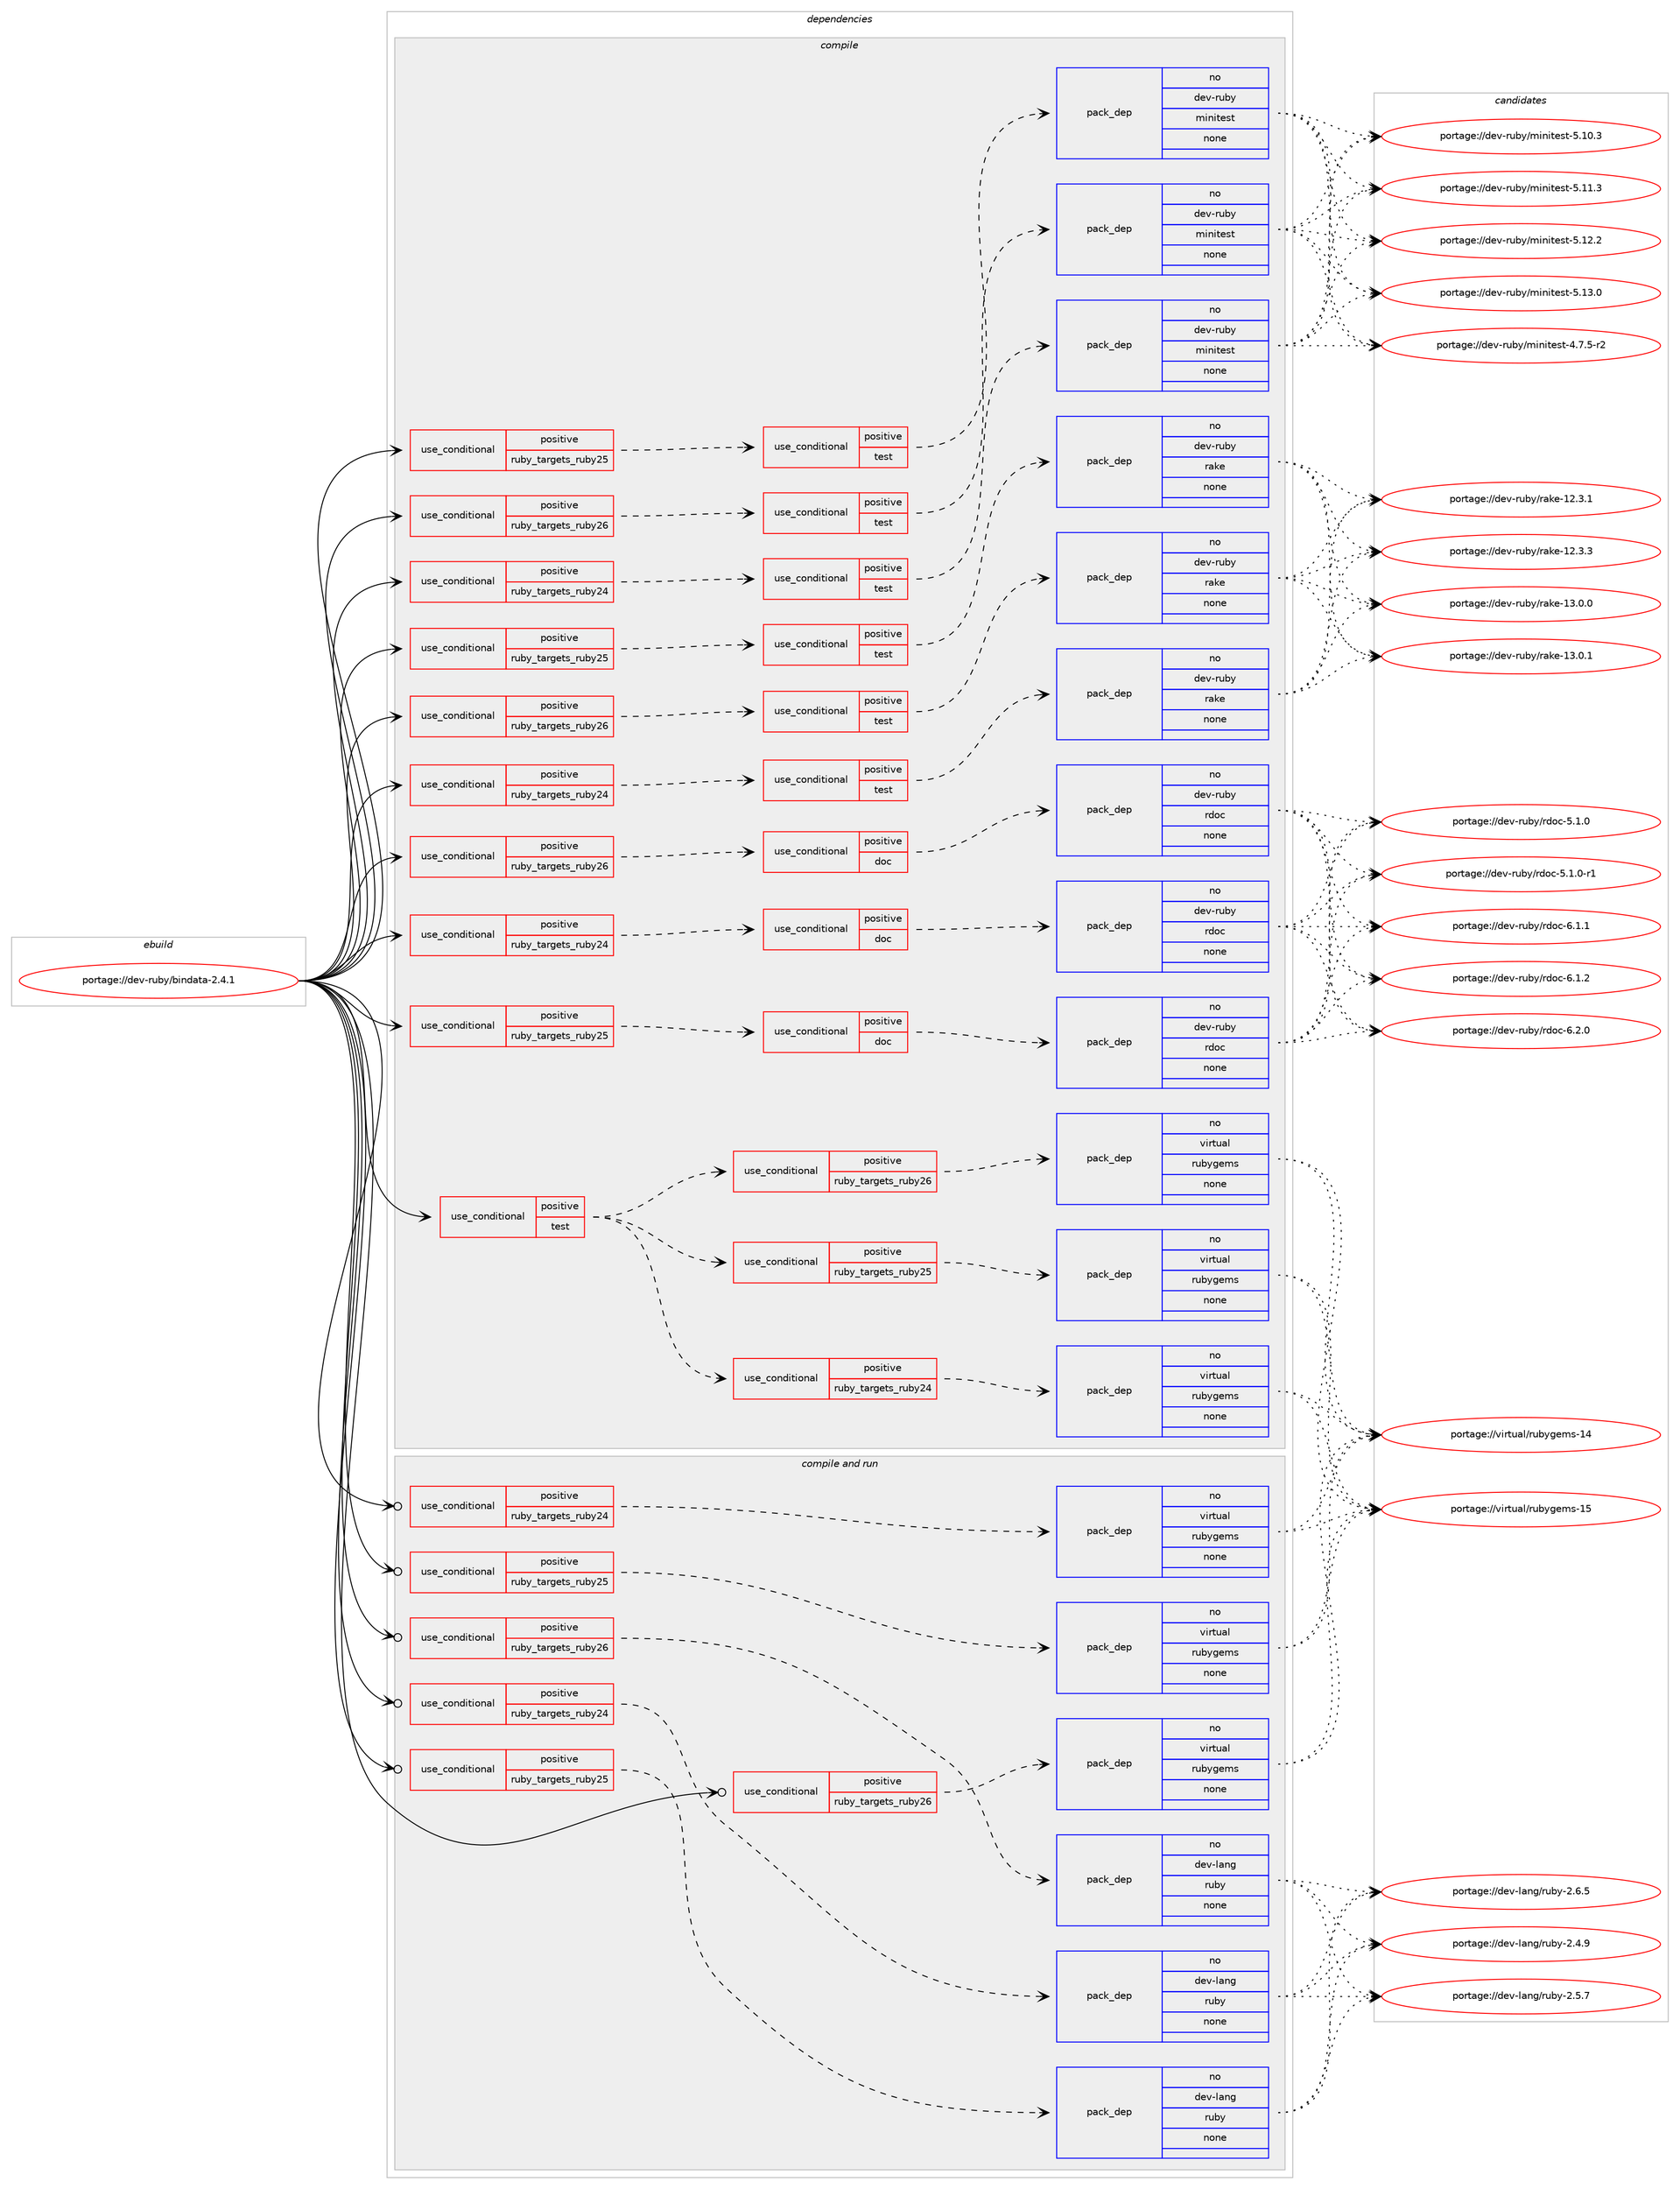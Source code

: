 digraph prolog {

# *************
# Graph options
# *************

newrank=true;
concentrate=true;
compound=true;
graph [rankdir=LR,fontname=Helvetica,fontsize=10,ranksep=1.5];#, ranksep=2.5, nodesep=0.2];
edge  [arrowhead=vee];
node  [fontname=Helvetica,fontsize=10];

# **********
# The ebuild
# **********

subgraph cluster_leftcol {
color=gray;
rank=same;
label=<<i>ebuild</i>>;
id [label="portage://dev-ruby/bindata-2.4.1", color=red, width=4, href="../dev-ruby/bindata-2.4.1.svg"];
}

# ****************
# The dependencies
# ****************

subgraph cluster_midcol {
color=gray;
label=<<i>dependencies</i>>;
subgraph cluster_compile {
fillcolor="#eeeeee";
style=filled;
label=<<i>compile</i>>;
subgraph cond48286 {
dependency213666 [label=<<TABLE BORDER="0" CELLBORDER="1" CELLSPACING="0" CELLPADDING="4"><TR><TD ROWSPAN="3" CELLPADDING="10">use_conditional</TD></TR><TR><TD>positive</TD></TR><TR><TD>ruby_targets_ruby24</TD></TR></TABLE>>, shape=none, color=red];
subgraph cond48287 {
dependency213667 [label=<<TABLE BORDER="0" CELLBORDER="1" CELLSPACING="0" CELLPADDING="4"><TR><TD ROWSPAN="3" CELLPADDING="10">use_conditional</TD></TR><TR><TD>positive</TD></TR><TR><TD>doc</TD></TR></TABLE>>, shape=none, color=red];
subgraph pack161908 {
dependency213668 [label=<<TABLE BORDER="0" CELLBORDER="1" CELLSPACING="0" CELLPADDING="4" WIDTH="220"><TR><TD ROWSPAN="6" CELLPADDING="30">pack_dep</TD></TR><TR><TD WIDTH="110">no</TD></TR><TR><TD>dev-ruby</TD></TR><TR><TD>rdoc</TD></TR><TR><TD>none</TD></TR><TR><TD></TD></TR></TABLE>>, shape=none, color=blue];
}
dependency213667:e -> dependency213668:w [weight=20,style="dashed",arrowhead="vee"];
}
dependency213666:e -> dependency213667:w [weight=20,style="dashed",arrowhead="vee"];
}
id:e -> dependency213666:w [weight=20,style="solid",arrowhead="vee"];
subgraph cond48288 {
dependency213669 [label=<<TABLE BORDER="0" CELLBORDER="1" CELLSPACING="0" CELLPADDING="4"><TR><TD ROWSPAN="3" CELLPADDING="10">use_conditional</TD></TR><TR><TD>positive</TD></TR><TR><TD>ruby_targets_ruby24</TD></TR></TABLE>>, shape=none, color=red];
subgraph cond48289 {
dependency213670 [label=<<TABLE BORDER="0" CELLBORDER="1" CELLSPACING="0" CELLPADDING="4"><TR><TD ROWSPAN="3" CELLPADDING="10">use_conditional</TD></TR><TR><TD>positive</TD></TR><TR><TD>test</TD></TR></TABLE>>, shape=none, color=red];
subgraph pack161909 {
dependency213671 [label=<<TABLE BORDER="0" CELLBORDER="1" CELLSPACING="0" CELLPADDING="4" WIDTH="220"><TR><TD ROWSPAN="6" CELLPADDING="30">pack_dep</TD></TR><TR><TD WIDTH="110">no</TD></TR><TR><TD>dev-ruby</TD></TR><TR><TD>minitest</TD></TR><TR><TD>none</TD></TR><TR><TD></TD></TR></TABLE>>, shape=none, color=blue];
}
dependency213670:e -> dependency213671:w [weight=20,style="dashed",arrowhead="vee"];
}
dependency213669:e -> dependency213670:w [weight=20,style="dashed",arrowhead="vee"];
}
id:e -> dependency213669:w [weight=20,style="solid",arrowhead="vee"];
subgraph cond48290 {
dependency213672 [label=<<TABLE BORDER="0" CELLBORDER="1" CELLSPACING="0" CELLPADDING="4"><TR><TD ROWSPAN="3" CELLPADDING="10">use_conditional</TD></TR><TR><TD>positive</TD></TR><TR><TD>ruby_targets_ruby24</TD></TR></TABLE>>, shape=none, color=red];
subgraph cond48291 {
dependency213673 [label=<<TABLE BORDER="0" CELLBORDER="1" CELLSPACING="0" CELLPADDING="4"><TR><TD ROWSPAN="3" CELLPADDING="10">use_conditional</TD></TR><TR><TD>positive</TD></TR><TR><TD>test</TD></TR></TABLE>>, shape=none, color=red];
subgraph pack161910 {
dependency213674 [label=<<TABLE BORDER="0" CELLBORDER="1" CELLSPACING="0" CELLPADDING="4" WIDTH="220"><TR><TD ROWSPAN="6" CELLPADDING="30">pack_dep</TD></TR><TR><TD WIDTH="110">no</TD></TR><TR><TD>dev-ruby</TD></TR><TR><TD>rake</TD></TR><TR><TD>none</TD></TR><TR><TD></TD></TR></TABLE>>, shape=none, color=blue];
}
dependency213673:e -> dependency213674:w [weight=20,style="dashed",arrowhead="vee"];
}
dependency213672:e -> dependency213673:w [weight=20,style="dashed",arrowhead="vee"];
}
id:e -> dependency213672:w [weight=20,style="solid",arrowhead="vee"];
subgraph cond48292 {
dependency213675 [label=<<TABLE BORDER="0" CELLBORDER="1" CELLSPACING="0" CELLPADDING="4"><TR><TD ROWSPAN="3" CELLPADDING="10">use_conditional</TD></TR><TR><TD>positive</TD></TR><TR><TD>ruby_targets_ruby25</TD></TR></TABLE>>, shape=none, color=red];
subgraph cond48293 {
dependency213676 [label=<<TABLE BORDER="0" CELLBORDER="1" CELLSPACING="0" CELLPADDING="4"><TR><TD ROWSPAN="3" CELLPADDING="10">use_conditional</TD></TR><TR><TD>positive</TD></TR><TR><TD>doc</TD></TR></TABLE>>, shape=none, color=red];
subgraph pack161911 {
dependency213677 [label=<<TABLE BORDER="0" CELLBORDER="1" CELLSPACING="0" CELLPADDING="4" WIDTH="220"><TR><TD ROWSPAN="6" CELLPADDING="30">pack_dep</TD></TR><TR><TD WIDTH="110">no</TD></TR><TR><TD>dev-ruby</TD></TR><TR><TD>rdoc</TD></TR><TR><TD>none</TD></TR><TR><TD></TD></TR></TABLE>>, shape=none, color=blue];
}
dependency213676:e -> dependency213677:w [weight=20,style="dashed",arrowhead="vee"];
}
dependency213675:e -> dependency213676:w [weight=20,style="dashed",arrowhead="vee"];
}
id:e -> dependency213675:w [weight=20,style="solid",arrowhead="vee"];
subgraph cond48294 {
dependency213678 [label=<<TABLE BORDER="0" CELLBORDER="1" CELLSPACING="0" CELLPADDING="4"><TR><TD ROWSPAN="3" CELLPADDING="10">use_conditional</TD></TR><TR><TD>positive</TD></TR><TR><TD>ruby_targets_ruby25</TD></TR></TABLE>>, shape=none, color=red];
subgraph cond48295 {
dependency213679 [label=<<TABLE BORDER="0" CELLBORDER="1" CELLSPACING="0" CELLPADDING="4"><TR><TD ROWSPAN="3" CELLPADDING="10">use_conditional</TD></TR><TR><TD>positive</TD></TR><TR><TD>test</TD></TR></TABLE>>, shape=none, color=red];
subgraph pack161912 {
dependency213680 [label=<<TABLE BORDER="0" CELLBORDER="1" CELLSPACING="0" CELLPADDING="4" WIDTH="220"><TR><TD ROWSPAN="6" CELLPADDING="30">pack_dep</TD></TR><TR><TD WIDTH="110">no</TD></TR><TR><TD>dev-ruby</TD></TR><TR><TD>minitest</TD></TR><TR><TD>none</TD></TR><TR><TD></TD></TR></TABLE>>, shape=none, color=blue];
}
dependency213679:e -> dependency213680:w [weight=20,style="dashed",arrowhead="vee"];
}
dependency213678:e -> dependency213679:w [weight=20,style="dashed",arrowhead="vee"];
}
id:e -> dependency213678:w [weight=20,style="solid",arrowhead="vee"];
subgraph cond48296 {
dependency213681 [label=<<TABLE BORDER="0" CELLBORDER="1" CELLSPACING="0" CELLPADDING="4"><TR><TD ROWSPAN="3" CELLPADDING="10">use_conditional</TD></TR><TR><TD>positive</TD></TR><TR><TD>ruby_targets_ruby25</TD></TR></TABLE>>, shape=none, color=red];
subgraph cond48297 {
dependency213682 [label=<<TABLE BORDER="0" CELLBORDER="1" CELLSPACING="0" CELLPADDING="4"><TR><TD ROWSPAN="3" CELLPADDING="10">use_conditional</TD></TR><TR><TD>positive</TD></TR><TR><TD>test</TD></TR></TABLE>>, shape=none, color=red];
subgraph pack161913 {
dependency213683 [label=<<TABLE BORDER="0" CELLBORDER="1" CELLSPACING="0" CELLPADDING="4" WIDTH="220"><TR><TD ROWSPAN="6" CELLPADDING="30">pack_dep</TD></TR><TR><TD WIDTH="110">no</TD></TR><TR><TD>dev-ruby</TD></TR><TR><TD>rake</TD></TR><TR><TD>none</TD></TR><TR><TD></TD></TR></TABLE>>, shape=none, color=blue];
}
dependency213682:e -> dependency213683:w [weight=20,style="dashed",arrowhead="vee"];
}
dependency213681:e -> dependency213682:w [weight=20,style="dashed",arrowhead="vee"];
}
id:e -> dependency213681:w [weight=20,style="solid",arrowhead="vee"];
subgraph cond48298 {
dependency213684 [label=<<TABLE BORDER="0" CELLBORDER="1" CELLSPACING="0" CELLPADDING="4"><TR><TD ROWSPAN="3" CELLPADDING="10">use_conditional</TD></TR><TR><TD>positive</TD></TR><TR><TD>ruby_targets_ruby26</TD></TR></TABLE>>, shape=none, color=red];
subgraph cond48299 {
dependency213685 [label=<<TABLE BORDER="0" CELLBORDER="1" CELLSPACING="0" CELLPADDING="4"><TR><TD ROWSPAN="3" CELLPADDING="10">use_conditional</TD></TR><TR><TD>positive</TD></TR><TR><TD>doc</TD></TR></TABLE>>, shape=none, color=red];
subgraph pack161914 {
dependency213686 [label=<<TABLE BORDER="0" CELLBORDER="1" CELLSPACING="0" CELLPADDING="4" WIDTH="220"><TR><TD ROWSPAN="6" CELLPADDING="30">pack_dep</TD></TR><TR><TD WIDTH="110">no</TD></TR><TR><TD>dev-ruby</TD></TR><TR><TD>rdoc</TD></TR><TR><TD>none</TD></TR><TR><TD></TD></TR></TABLE>>, shape=none, color=blue];
}
dependency213685:e -> dependency213686:w [weight=20,style="dashed",arrowhead="vee"];
}
dependency213684:e -> dependency213685:w [weight=20,style="dashed",arrowhead="vee"];
}
id:e -> dependency213684:w [weight=20,style="solid",arrowhead="vee"];
subgraph cond48300 {
dependency213687 [label=<<TABLE BORDER="0" CELLBORDER="1" CELLSPACING="0" CELLPADDING="4"><TR><TD ROWSPAN="3" CELLPADDING="10">use_conditional</TD></TR><TR><TD>positive</TD></TR><TR><TD>ruby_targets_ruby26</TD></TR></TABLE>>, shape=none, color=red];
subgraph cond48301 {
dependency213688 [label=<<TABLE BORDER="0" CELLBORDER="1" CELLSPACING="0" CELLPADDING="4"><TR><TD ROWSPAN="3" CELLPADDING="10">use_conditional</TD></TR><TR><TD>positive</TD></TR><TR><TD>test</TD></TR></TABLE>>, shape=none, color=red];
subgraph pack161915 {
dependency213689 [label=<<TABLE BORDER="0" CELLBORDER="1" CELLSPACING="0" CELLPADDING="4" WIDTH="220"><TR><TD ROWSPAN="6" CELLPADDING="30">pack_dep</TD></TR><TR><TD WIDTH="110">no</TD></TR><TR><TD>dev-ruby</TD></TR><TR><TD>minitest</TD></TR><TR><TD>none</TD></TR><TR><TD></TD></TR></TABLE>>, shape=none, color=blue];
}
dependency213688:e -> dependency213689:w [weight=20,style="dashed",arrowhead="vee"];
}
dependency213687:e -> dependency213688:w [weight=20,style="dashed",arrowhead="vee"];
}
id:e -> dependency213687:w [weight=20,style="solid",arrowhead="vee"];
subgraph cond48302 {
dependency213690 [label=<<TABLE BORDER="0" CELLBORDER="1" CELLSPACING="0" CELLPADDING="4"><TR><TD ROWSPAN="3" CELLPADDING="10">use_conditional</TD></TR><TR><TD>positive</TD></TR><TR><TD>ruby_targets_ruby26</TD></TR></TABLE>>, shape=none, color=red];
subgraph cond48303 {
dependency213691 [label=<<TABLE BORDER="0" CELLBORDER="1" CELLSPACING="0" CELLPADDING="4"><TR><TD ROWSPAN="3" CELLPADDING="10">use_conditional</TD></TR><TR><TD>positive</TD></TR><TR><TD>test</TD></TR></TABLE>>, shape=none, color=red];
subgraph pack161916 {
dependency213692 [label=<<TABLE BORDER="0" CELLBORDER="1" CELLSPACING="0" CELLPADDING="4" WIDTH="220"><TR><TD ROWSPAN="6" CELLPADDING="30">pack_dep</TD></TR><TR><TD WIDTH="110">no</TD></TR><TR><TD>dev-ruby</TD></TR><TR><TD>rake</TD></TR><TR><TD>none</TD></TR><TR><TD></TD></TR></TABLE>>, shape=none, color=blue];
}
dependency213691:e -> dependency213692:w [weight=20,style="dashed",arrowhead="vee"];
}
dependency213690:e -> dependency213691:w [weight=20,style="dashed",arrowhead="vee"];
}
id:e -> dependency213690:w [weight=20,style="solid",arrowhead="vee"];
subgraph cond48304 {
dependency213693 [label=<<TABLE BORDER="0" CELLBORDER="1" CELLSPACING="0" CELLPADDING="4"><TR><TD ROWSPAN="3" CELLPADDING="10">use_conditional</TD></TR><TR><TD>positive</TD></TR><TR><TD>test</TD></TR></TABLE>>, shape=none, color=red];
subgraph cond48305 {
dependency213694 [label=<<TABLE BORDER="0" CELLBORDER="1" CELLSPACING="0" CELLPADDING="4"><TR><TD ROWSPAN="3" CELLPADDING="10">use_conditional</TD></TR><TR><TD>positive</TD></TR><TR><TD>ruby_targets_ruby24</TD></TR></TABLE>>, shape=none, color=red];
subgraph pack161917 {
dependency213695 [label=<<TABLE BORDER="0" CELLBORDER="1" CELLSPACING="0" CELLPADDING="4" WIDTH="220"><TR><TD ROWSPAN="6" CELLPADDING="30">pack_dep</TD></TR><TR><TD WIDTH="110">no</TD></TR><TR><TD>virtual</TD></TR><TR><TD>rubygems</TD></TR><TR><TD>none</TD></TR><TR><TD></TD></TR></TABLE>>, shape=none, color=blue];
}
dependency213694:e -> dependency213695:w [weight=20,style="dashed",arrowhead="vee"];
}
dependency213693:e -> dependency213694:w [weight=20,style="dashed",arrowhead="vee"];
subgraph cond48306 {
dependency213696 [label=<<TABLE BORDER="0" CELLBORDER="1" CELLSPACING="0" CELLPADDING="4"><TR><TD ROWSPAN="3" CELLPADDING="10">use_conditional</TD></TR><TR><TD>positive</TD></TR><TR><TD>ruby_targets_ruby25</TD></TR></TABLE>>, shape=none, color=red];
subgraph pack161918 {
dependency213697 [label=<<TABLE BORDER="0" CELLBORDER="1" CELLSPACING="0" CELLPADDING="4" WIDTH="220"><TR><TD ROWSPAN="6" CELLPADDING="30">pack_dep</TD></TR><TR><TD WIDTH="110">no</TD></TR><TR><TD>virtual</TD></TR><TR><TD>rubygems</TD></TR><TR><TD>none</TD></TR><TR><TD></TD></TR></TABLE>>, shape=none, color=blue];
}
dependency213696:e -> dependency213697:w [weight=20,style="dashed",arrowhead="vee"];
}
dependency213693:e -> dependency213696:w [weight=20,style="dashed",arrowhead="vee"];
subgraph cond48307 {
dependency213698 [label=<<TABLE BORDER="0" CELLBORDER="1" CELLSPACING="0" CELLPADDING="4"><TR><TD ROWSPAN="3" CELLPADDING="10">use_conditional</TD></TR><TR><TD>positive</TD></TR><TR><TD>ruby_targets_ruby26</TD></TR></TABLE>>, shape=none, color=red];
subgraph pack161919 {
dependency213699 [label=<<TABLE BORDER="0" CELLBORDER="1" CELLSPACING="0" CELLPADDING="4" WIDTH="220"><TR><TD ROWSPAN="6" CELLPADDING="30">pack_dep</TD></TR><TR><TD WIDTH="110">no</TD></TR><TR><TD>virtual</TD></TR><TR><TD>rubygems</TD></TR><TR><TD>none</TD></TR><TR><TD></TD></TR></TABLE>>, shape=none, color=blue];
}
dependency213698:e -> dependency213699:w [weight=20,style="dashed",arrowhead="vee"];
}
dependency213693:e -> dependency213698:w [weight=20,style="dashed",arrowhead="vee"];
}
id:e -> dependency213693:w [weight=20,style="solid",arrowhead="vee"];
}
subgraph cluster_compileandrun {
fillcolor="#eeeeee";
style=filled;
label=<<i>compile and run</i>>;
subgraph cond48308 {
dependency213700 [label=<<TABLE BORDER="0" CELLBORDER="1" CELLSPACING="0" CELLPADDING="4"><TR><TD ROWSPAN="3" CELLPADDING="10">use_conditional</TD></TR><TR><TD>positive</TD></TR><TR><TD>ruby_targets_ruby24</TD></TR></TABLE>>, shape=none, color=red];
subgraph pack161920 {
dependency213701 [label=<<TABLE BORDER="0" CELLBORDER="1" CELLSPACING="0" CELLPADDING="4" WIDTH="220"><TR><TD ROWSPAN="6" CELLPADDING="30">pack_dep</TD></TR><TR><TD WIDTH="110">no</TD></TR><TR><TD>dev-lang</TD></TR><TR><TD>ruby</TD></TR><TR><TD>none</TD></TR><TR><TD></TD></TR></TABLE>>, shape=none, color=blue];
}
dependency213700:e -> dependency213701:w [weight=20,style="dashed",arrowhead="vee"];
}
id:e -> dependency213700:w [weight=20,style="solid",arrowhead="odotvee"];
subgraph cond48309 {
dependency213702 [label=<<TABLE BORDER="0" CELLBORDER="1" CELLSPACING="0" CELLPADDING="4"><TR><TD ROWSPAN="3" CELLPADDING="10">use_conditional</TD></TR><TR><TD>positive</TD></TR><TR><TD>ruby_targets_ruby24</TD></TR></TABLE>>, shape=none, color=red];
subgraph pack161921 {
dependency213703 [label=<<TABLE BORDER="0" CELLBORDER="1" CELLSPACING="0" CELLPADDING="4" WIDTH="220"><TR><TD ROWSPAN="6" CELLPADDING="30">pack_dep</TD></TR><TR><TD WIDTH="110">no</TD></TR><TR><TD>virtual</TD></TR><TR><TD>rubygems</TD></TR><TR><TD>none</TD></TR><TR><TD></TD></TR></TABLE>>, shape=none, color=blue];
}
dependency213702:e -> dependency213703:w [weight=20,style="dashed",arrowhead="vee"];
}
id:e -> dependency213702:w [weight=20,style="solid",arrowhead="odotvee"];
subgraph cond48310 {
dependency213704 [label=<<TABLE BORDER="0" CELLBORDER="1" CELLSPACING="0" CELLPADDING="4"><TR><TD ROWSPAN="3" CELLPADDING="10">use_conditional</TD></TR><TR><TD>positive</TD></TR><TR><TD>ruby_targets_ruby25</TD></TR></TABLE>>, shape=none, color=red];
subgraph pack161922 {
dependency213705 [label=<<TABLE BORDER="0" CELLBORDER="1" CELLSPACING="0" CELLPADDING="4" WIDTH="220"><TR><TD ROWSPAN="6" CELLPADDING="30">pack_dep</TD></TR><TR><TD WIDTH="110">no</TD></TR><TR><TD>dev-lang</TD></TR><TR><TD>ruby</TD></TR><TR><TD>none</TD></TR><TR><TD></TD></TR></TABLE>>, shape=none, color=blue];
}
dependency213704:e -> dependency213705:w [weight=20,style="dashed",arrowhead="vee"];
}
id:e -> dependency213704:w [weight=20,style="solid",arrowhead="odotvee"];
subgraph cond48311 {
dependency213706 [label=<<TABLE BORDER="0" CELLBORDER="1" CELLSPACING="0" CELLPADDING="4"><TR><TD ROWSPAN="3" CELLPADDING="10">use_conditional</TD></TR><TR><TD>positive</TD></TR><TR><TD>ruby_targets_ruby25</TD></TR></TABLE>>, shape=none, color=red];
subgraph pack161923 {
dependency213707 [label=<<TABLE BORDER="0" CELLBORDER="1" CELLSPACING="0" CELLPADDING="4" WIDTH="220"><TR><TD ROWSPAN="6" CELLPADDING="30">pack_dep</TD></TR><TR><TD WIDTH="110">no</TD></TR><TR><TD>virtual</TD></TR><TR><TD>rubygems</TD></TR><TR><TD>none</TD></TR><TR><TD></TD></TR></TABLE>>, shape=none, color=blue];
}
dependency213706:e -> dependency213707:w [weight=20,style="dashed",arrowhead="vee"];
}
id:e -> dependency213706:w [weight=20,style="solid",arrowhead="odotvee"];
subgraph cond48312 {
dependency213708 [label=<<TABLE BORDER="0" CELLBORDER="1" CELLSPACING="0" CELLPADDING="4"><TR><TD ROWSPAN="3" CELLPADDING="10">use_conditional</TD></TR><TR><TD>positive</TD></TR><TR><TD>ruby_targets_ruby26</TD></TR></TABLE>>, shape=none, color=red];
subgraph pack161924 {
dependency213709 [label=<<TABLE BORDER="0" CELLBORDER="1" CELLSPACING="0" CELLPADDING="4" WIDTH="220"><TR><TD ROWSPAN="6" CELLPADDING="30">pack_dep</TD></TR><TR><TD WIDTH="110">no</TD></TR><TR><TD>dev-lang</TD></TR><TR><TD>ruby</TD></TR><TR><TD>none</TD></TR><TR><TD></TD></TR></TABLE>>, shape=none, color=blue];
}
dependency213708:e -> dependency213709:w [weight=20,style="dashed",arrowhead="vee"];
}
id:e -> dependency213708:w [weight=20,style="solid",arrowhead="odotvee"];
subgraph cond48313 {
dependency213710 [label=<<TABLE BORDER="0" CELLBORDER="1" CELLSPACING="0" CELLPADDING="4"><TR><TD ROWSPAN="3" CELLPADDING="10">use_conditional</TD></TR><TR><TD>positive</TD></TR><TR><TD>ruby_targets_ruby26</TD></TR></TABLE>>, shape=none, color=red];
subgraph pack161925 {
dependency213711 [label=<<TABLE BORDER="0" CELLBORDER="1" CELLSPACING="0" CELLPADDING="4" WIDTH="220"><TR><TD ROWSPAN="6" CELLPADDING="30">pack_dep</TD></TR><TR><TD WIDTH="110">no</TD></TR><TR><TD>virtual</TD></TR><TR><TD>rubygems</TD></TR><TR><TD>none</TD></TR><TR><TD></TD></TR></TABLE>>, shape=none, color=blue];
}
dependency213710:e -> dependency213711:w [weight=20,style="dashed",arrowhead="vee"];
}
id:e -> dependency213710:w [weight=20,style="solid",arrowhead="odotvee"];
}
subgraph cluster_run {
fillcolor="#eeeeee";
style=filled;
label=<<i>run</i>>;
}
}

# **************
# The candidates
# **************

subgraph cluster_choices {
rank=same;
color=gray;
label=<<i>candidates</i>>;

subgraph choice161908 {
color=black;
nodesep=1;
choiceportage10010111845114117981214711410011199455346494648 [label="portage://dev-ruby/rdoc-5.1.0", color=red, width=4,href="../dev-ruby/rdoc-5.1.0.svg"];
choiceportage100101118451141179812147114100111994553464946484511449 [label="portage://dev-ruby/rdoc-5.1.0-r1", color=red, width=4,href="../dev-ruby/rdoc-5.1.0-r1.svg"];
choiceportage10010111845114117981214711410011199455446494649 [label="portage://dev-ruby/rdoc-6.1.1", color=red, width=4,href="../dev-ruby/rdoc-6.1.1.svg"];
choiceportage10010111845114117981214711410011199455446494650 [label="portage://dev-ruby/rdoc-6.1.2", color=red, width=4,href="../dev-ruby/rdoc-6.1.2.svg"];
choiceportage10010111845114117981214711410011199455446504648 [label="portage://dev-ruby/rdoc-6.2.0", color=red, width=4,href="../dev-ruby/rdoc-6.2.0.svg"];
dependency213668:e -> choiceportage10010111845114117981214711410011199455346494648:w [style=dotted,weight="100"];
dependency213668:e -> choiceportage100101118451141179812147114100111994553464946484511449:w [style=dotted,weight="100"];
dependency213668:e -> choiceportage10010111845114117981214711410011199455446494649:w [style=dotted,weight="100"];
dependency213668:e -> choiceportage10010111845114117981214711410011199455446494650:w [style=dotted,weight="100"];
dependency213668:e -> choiceportage10010111845114117981214711410011199455446504648:w [style=dotted,weight="100"];
}
subgraph choice161909 {
color=black;
nodesep=1;
choiceportage1001011184511411798121471091051101051161011151164552465546534511450 [label="portage://dev-ruby/minitest-4.7.5-r2", color=red, width=4,href="../dev-ruby/minitest-4.7.5-r2.svg"];
choiceportage10010111845114117981214710910511010511610111511645534649484651 [label="portage://dev-ruby/minitest-5.10.3", color=red, width=4,href="../dev-ruby/minitest-5.10.3.svg"];
choiceportage10010111845114117981214710910511010511610111511645534649494651 [label="portage://dev-ruby/minitest-5.11.3", color=red, width=4,href="../dev-ruby/minitest-5.11.3.svg"];
choiceportage10010111845114117981214710910511010511610111511645534649504650 [label="portage://dev-ruby/minitest-5.12.2", color=red, width=4,href="../dev-ruby/minitest-5.12.2.svg"];
choiceportage10010111845114117981214710910511010511610111511645534649514648 [label="portage://dev-ruby/minitest-5.13.0", color=red, width=4,href="../dev-ruby/minitest-5.13.0.svg"];
dependency213671:e -> choiceportage1001011184511411798121471091051101051161011151164552465546534511450:w [style=dotted,weight="100"];
dependency213671:e -> choiceportage10010111845114117981214710910511010511610111511645534649484651:w [style=dotted,weight="100"];
dependency213671:e -> choiceportage10010111845114117981214710910511010511610111511645534649494651:w [style=dotted,weight="100"];
dependency213671:e -> choiceportage10010111845114117981214710910511010511610111511645534649504650:w [style=dotted,weight="100"];
dependency213671:e -> choiceportage10010111845114117981214710910511010511610111511645534649514648:w [style=dotted,weight="100"];
}
subgraph choice161910 {
color=black;
nodesep=1;
choiceportage1001011184511411798121471149710710145495046514649 [label="portage://dev-ruby/rake-12.3.1", color=red, width=4,href="../dev-ruby/rake-12.3.1.svg"];
choiceportage1001011184511411798121471149710710145495046514651 [label="portage://dev-ruby/rake-12.3.3", color=red, width=4,href="../dev-ruby/rake-12.3.3.svg"];
choiceportage1001011184511411798121471149710710145495146484648 [label="portage://dev-ruby/rake-13.0.0", color=red, width=4,href="../dev-ruby/rake-13.0.0.svg"];
choiceportage1001011184511411798121471149710710145495146484649 [label="portage://dev-ruby/rake-13.0.1", color=red, width=4,href="../dev-ruby/rake-13.0.1.svg"];
dependency213674:e -> choiceportage1001011184511411798121471149710710145495046514649:w [style=dotted,weight="100"];
dependency213674:e -> choiceportage1001011184511411798121471149710710145495046514651:w [style=dotted,weight="100"];
dependency213674:e -> choiceportage1001011184511411798121471149710710145495146484648:w [style=dotted,weight="100"];
dependency213674:e -> choiceportage1001011184511411798121471149710710145495146484649:w [style=dotted,weight="100"];
}
subgraph choice161911 {
color=black;
nodesep=1;
choiceportage10010111845114117981214711410011199455346494648 [label="portage://dev-ruby/rdoc-5.1.0", color=red, width=4,href="../dev-ruby/rdoc-5.1.0.svg"];
choiceportage100101118451141179812147114100111994553464946484511449 [label="portage://dev-ruby/rdoc-5.1.0-r1", color=red, width=4,href="../dev-ruby/rdoc-5.1.0-r1.svg"];
choiceportage10010111845114117981214711410011199455446494649 [label="portage://dev-ruby/rdoc-6.1.1", color=red, width=4,href="../dev-ruby/rdoc-6.1.1.svg"];
choiceportage10010111845114117981214711410011199455446494650 [label="portage://dev-ruby/rdoc-6.1.2", color=red, width=4,href="../dev-ruby/rdoc-6.1.2.svg"];
choiceportage10010111845114117981214711410011199455446504648 [label="portage://dev-ruby/rdoc-6.2.0", color=red, width=4,href="../dev-ruby/rdoc-6.2.0.svg"];
dependency213677:e -> choiceportage10010111845114117981214711410011199455346494648:w [style=dotted,weight="100"];
dependency213677:e -> choiceportage100101118451141179812147114100111994553464946484511449:w [style=dotted,weight="100"];
dependency213677:e -> choiceportage10010111845114117981214711410011199455446494649:w [style=dotted,weight="100"];
dependency213677:e -> choiceportage10010111845114117981214711410011199455446494650:w [style=dotted,weight="100"];
dependency213677:e -> choiceportage10010111845114117981214711410011199455446504648:w [style=dotted,weight="100"];
}
subgraph choice161912 {
color=black;
nodesep=1;
choiceportage1001011184511411798121471091051101051161011151164552465546534511450 [label="portage://dev-ruby/minitest-4.7.5-r2", color=red, width=4,href="../dev-ruby/minitest-4.7.5-r2.svg"];
choiceportage10010111845114117981214710910511010511610111511645534649484651 [label="portage://dev-ruby/minitest-5.10.3", color=red, width=4,href="../dev-ruby/minitest-5.10.3.svg"];
choiceportage10010111845114117981214710910511010511610111511645534649494651 [label="portage://dev-ruby/minitest-5.11.3", color=red, width=4,href="../dev-ruby/minitest-5.11.3.svg"];
choiceportage10010111845114117981214710910511010511610111511645534649504650 [label="portage://dev-ruby/minitest-5.12.2", color=red, width=4,href="../dev-ruby/minitest-5.12.2.svg"];
choiceportage10010111845114117981214710910511010511610111511645534649514648 [label="portage://dev-ruby/minitest-5.13.0", color=red, width=4,href="../dev-ruby/minitest-5.13.0.svg"];
dependency213680:e -> choiceportage1001011184511411798121471091051101051161011151164552465546534511450:w [style=dotted,weight="100"];
dependency213680:e -> choiceportage10010111845114117981214710910511010511610111511645534649484651:w [style=dotted,weight="100"];
dependency213680:e -> choiceportage10010111845114117981214710910511010511610111511645534649494651:w [style=dotted,weight="100"];
dependency213680:e -> choiceportage10010111845114117981214710910511010511610111511645534649504650:w [style=dotted,weight="100"];
dependency213680:e -> choiceportage10010111845114117981214710910511010511610111511645534649514648:w [style=dotted,weight="100"];
}
subgraph choice161913 {
color=black;
nodesep=1;
choiceportage1001011184511411798121471149710710145495046514649 [label="portage://dev-ruby/rake-12.3.1", color=red, width=4,href="../dev-ruby/rake-12.3.1.svg"];
choiceportage1001011184511411798121471149710710145495046514651 [label="portage://dev-ruby/rake-12.3.3", color=red, width=4,href="../dev-ruby/rake-12.3.3.svg"];
choiceportage1001011184511411798121471149710710145495146484648 [label="portage://dev-ruby/rake-13.0.0", color=red, width=4,href="../dev-ruby/rake-13.0.0.svg"];
choiceportage1001011184511411798121471149710710145495146484649 [label="portage://dev-ruby/rake-13.0.1", color=red, width=4,href="../dev-ruby/rake-13.0.1.svg"];
dependency213683:e -> choiceportage1001011184511411798121471149710710145495046514649:w [style=dotted,weight="100"];
dependency213683:e -> choiceportage1001011184511411798121471149710710145495046514651:w [style=dotted,weight="100"];
dependency213683:e -> choiceportage1001011184511411798121471149710710145495146484648:w [style=dotted,weight="100"];
dependency213683:e -> choiceportage1001011184511411798121471149710710145495146484649:w [style=dotted,weight="100"];
}
subgraph choice161914 {
color=black;
nodesep=1;
choiceportage10010111845114117981214711410011199455346494648 [label="portage://dev-ruby/rdoc-5.1.0", color=red, width=4,href="../dev-ruby/rdoc-5.1.0.svg"];
choiceportage100101118451141179812147114100111994553464946484511449 [label="portage://dev-ruby/rdoc-5.1.0-r1", color=red, width=4,href="../dev-ruby/rdoc-5.1.0-r1.svg"];
choiceportage10010111845114117981214711410011199455446494649 [label="portage://dev-ruby/rdoc-6.1.1", color=red, width=4,href="../dev-ruby/rdoc-6.1.1.svg"];
choiceportage10010111845114117981214711410011199455446494650 [label="portage://dev-ruby/rdoc-6.1.2", color=red, width=4,href="../dev-ruby/rdoc-6.1.2.svg"];
choiceportage10010111845114117981214711410011199455446504648 [label="portage://dev-ruby/rdoc-6.2.0", color=red, width=4,href="../dev-ruby/rdoc-6.2.0.svg"];
dependency213686:e -> choiceportage10010111845114117981214711410011199455346494648:w [style=dotted,weight="100"];
dependency213686:e -> choiceportage100101118451141179812147114100111994553464946484511449:w [style=dotted,weight="100"];
dependency213686:e -> choiceportage10010111845114117981214711410011199455446494649:w [style=dotted,weight="100"];
dependency213686:e -> choiceportage10010111845114117981214711410011199455446494650:w [style=dotted,weight="100"];
dependency213686:e -> choiceportage10010111845114117981214711410011199455446504648:w [style=dotted,weight="100"];
}
subgraph choice161915 {
color=black;
nodesep=1;
choiceportage1001011184511411798121471091051101051161011151164552465546534511450 [label="portage://dev-ruby/minitest-4.7.5-r2", color=red, width=4,href="../dev-ruby/minitest-4.7.5-r2.svg"];
choiceportage10010111845114117981214710910511010511610111511645534649484651 [label="portage://dev-ruby/minitest-5.10.3", color=red, width=4,href="../dev-ruby/minitest-5.10.3.svg"];
choiceportage10010111845114117981214710910511010511610111511645534649494651 [label="portage://dev-ruby/minitest-5.11.3", color=red, width=4,href="../dev-ruby/minitest-5.11.3.svg"];
choiceportage10010111845114117981214710910511010511610111511645534649504650 [label="portage://dev-ruby/minitest-5.12.2", color=red, width=4,href="../dev-ruby/minitest-5.12.2.svg"];
choiceportage10010111845114117981214710910511010511610111511645534649514648 [label="portage://dev-ruby/minitest-5.13.0", color=red, width=4,href="../dev-ruby/minitest-5.13.0.svg"];
dependency213689:e -> choiceportage1001011184511411798121471091051101051161011151164552465546534511450:w [style=dotted,weight="100"];
dependency213689:e -> choiceportage10010111845114117981214710910511010511610111511645534649484651:w [style=dotted,weight="100"];
dependency213689:e -> choiceportage10010111845114117981214710910511010511610111511645534649494651:w [style=dotted,weight="100"];
dependency213689:e -> choiceportage10010111845114117981214710910511010511610111511645534649504650:w [style=dotted,weight="100"];
dependency213689:e -> choiceportage10010111845114117981214710910511010511610111511645534649514648:w [style=dotted,weight="100"];
}
subgraph choice161916 {
color=black;
nodesep=1;
choiceportage1001011184511411798121471149710710145495046514649 [label="portage://dev-ruby/rake-12.3.1", color=red, width=4,href="../dev-ruby/rake-12.3.1.svg"];
choiceportage1001011184511411798121471149710710145495046514651 [label="portage://dev-ruby/rake-12.3.3", color=red, width=4,href="../dev-ruby/rake-12.3.3.svg"];
choiceportage1001011184511411798121471149710710145495146484648 [label="portage://dev-ruby/rake-13.0.0", color=red, width=4,href="../dev-ruby/rake-13.0.0.svg"];
choiceportage1001011184511411798121471149710710145495146484649 [label="portage://dev-ruby/rake-13.0.1", color=red, width=4,href="../dev-ruby/rake-13.0.1.svg"];
dependency213692:e -> choiceportage1001011184511411798121471149710710145495046514649:w [style=dotted,weight="100"];
dependency213692:e -> choiceportage1001011184511411798121471149710710145495046514651:w [style=dotted,weight="100"];
dependency213692:e -> choiceportage1001011184511411798121471149710710145495146484648:w [style=dotted,weight="100"];
dependency213692:e -> choiceportage1001011184511411798121471149710710145495146484649:w [style=dotted,weight="100"];
}
subgraph choice161917 {
color=black;
nodesep=1;
choiceportage118105114116117971084711411798121103101109115454952 [label="portage://virtual/rubygems-14", color=red, width=4,href="../virtual/rubygems-14.svg"];
choiceportage118105114116117971084711411798121103101109115454953 [label="portage://virtual/rubygems-15", color=red, width=4,href="../virtual/rubygems-15.svg"];
dependency213695:e -> choiceportage118105114116117971084711411798121103101109115454952:w [style=dotted,weight="100"];
dependency213695:e -> choiceportage118105114116117971084711411798121103101109115454953:w [style=dotted,weight="100"];
}
subgraph choice161918 {
color=black;
nodesep=1;
choiceportage118105114116117971084711411798121103101109115454952 [label="portage://virtual/rubygems-14", color=red, width=4,href="../virtual/rubygems-14.svg"];
choiceportage118105114116117971084711411798121103101109115454953 [label="portage://virtual/rubygems-15", color=red, width=4,href="../virtual/rubygems-15.svg"];
dependency213697:e -> choiceportage118105114116117971084711411798121103101109115454952:w [style=dotted,weight="100"];
dependency213697:e -> choiceportage118105114116117971084711411798121103101109115454953:w [style=dotted,weight="100"];
}
subgraph choice161919 {
color=black;
nodesep=1;
choiceportage118105114116117971084711411798121103101109115454952 [label="portage://virtual/rubygems-14", color=red, width=4,href="../virtual/rubygems-14.svg"];
choiceportage118105114116117971084711411798121103101109115454953 [label="portage://virtual/rubygems-15", color=red, width=4,href="../virtual/rubygems-15.svg"];
dependency213699:e -> choiceportage118105114116117971084711411798121103101109115454952:w [style=dotted,weight="100"];
dependency213699:e -> choiceportage118105114116117971084711411798121103101109115454953:w [style=dotted,weight="100"];
}
subgraph choice161920 {
color=black;
nodesep=1;
choiceportage10010111845108971101034711411798121455046524657 [label="portage://dev-lang/ruby-2.4.9", color=red, width=4,href="../dev-lang/ruby-2.4.9.svg"];
choiceportage10010111845108971101034711411798121455046534655 [label="portage://dev-lang/ruby-2.5.7", color=red, width=4,href="../dev-lang/ruby-2.5.7.svg"];
choiceportage10010111845108971101034711411798121455046544653 [label="portage://dev-lang/ruby-2.6.5", color=red, width=4,href="../dev-lang/ruby-2.6.5.svg"];
dependency213701:e -> choiceportage10010111845108971101034711411798121455046524657:w [style=dotted,weight="100"];
dependency213701:e -> choiceportage10010111845108971101034711411798121455046534655:w [style=dotted,weight="100"];
dependency213701:e -> choiceportage10010111845108971101034711411798121455046544653:w [style=dotted,weight="100"];
}
subgraph choice161921 {
color=black;
nodesep=1;
choiceportage118105114116117971084711411798121103101109115454952 [label="portage://virtual/rubygems-14", color=red, width=4,href="../virtual/rubygems-14.svg"];
choiceportage118105114116117971084711411798121103101109115454953 [label="portage://virtual/rubygems-15", color=red, width=4,href="../virtual/rubygems-15.svg"];
dependency213703:e -> choiceportage118105114116117971084711411798121103101109115454952:w [style=dotted,weight="100"];
dependency213703:e -> choiceportage118105114116117971084711411798121103101109115454953:w [style=dotted,weight="100"];
}
subgraph choice161922 {
color=black;
nodesep=1;
choiceportage10010111845108971101034711411798121455046524657 [label="portage://dev-lang/ruby-2.4.9", color=red, width=4,href="../dev-lang/ruby-2.4.9.svg"];
choiceportage10010111845108971101034711411798121455046534655 [label="portage://dev-lang/ruby-2.5.7", color=red, width=4,href="../dev-lang/ruby-2.5.7.svg"];
choiceportage10010111845108971101034711411798121455046544653 [label="portage://dev-lang/ruby-2.6.5", color=red, width=4,href="../dev-lang/ruby-2.6.5.svg"];
dependency213705:e -> choiceportage10010111845108971101034711411798121455046524657:w [style=dotted,weight="100"];
dependency213705:e -> choiceportage10010111845108971101034711411798121455046534655:w [style=dotted,weight="100"];
dependency213705:e -> choiceportage10010111845108971101034711411798121455046544653:w [style=dotted,weight="100"];
}
subgraph choice161923 {
color=black;
nodesep=1;
choiceportage118105114116117971084711411798121103101109115454952 [label="portage://virtual/rubygems-14", color=red, width=4,href="../virtual/rubygems-14.svg"];
choiceportage118105114116117971084711411798121103101109115454953 [label="portage://virtual/rubygems-15", color=red, width=4,href="../virtual/rubygems-15.svg"];
dependency213707:e -> choiceportage118105114116117971084711411798121103101109115454952:w [style=dotted,weight="100"];
dependency213707:e -> choiceportage118105114116117971084711411798121103101109115454953:w [style=dotted,weight="100"];
}
subgraph choice161924 {
color=black;
nodesep=1;
choiceportage10010111845108971101034711411798121455046524657 [label="portage://dev-lang/ruby-2.4.9", color=red, width=4,href="../dev-lang/ruby-2.4.9.svg"];
choiceportage10010111845108971101034711411798121455046534655 [label="portage://dev-lang/ruby-2.5.7", color=red, width=4,href="../dev-lang/ruby-2.5.7.svg"];
choiceportage10010111845108971101034711411798121455046544653 [label="portage://dev-lang/ruby-2.6.5", color=red, width=4,href="../dev-lang/ruby-2.6.5.svg"];
dependency213709:e -> choiceportage10010111845108971101034711411798121455046524657:w [style=dotted,weight="100"];
dependency213709:e -> choiceportage10010111845108971101034711411798121455046534655:w [style=dotted,weight="100"];
dependency213709:e -> choiceportage10010111845108971101034711411798121455046544653:w [style=dotted,weight="100"];
}
subgraph choice161925 {
color=black;
nodesep=1;
choiceportage118105114116117971084711411798121103101109115454952 [label="portage://virtual/rubygems-14", color=red, width=4,href="../virtual/rubygems-14.svg"];
choiceportage118105114116117971084711411798121103101109115454953 [label="portage://virtual/rubygems-15", color=red, width=4,href="../virtual/rubygems-15.svg"];
dependency213711:e -> choiceportage118105114116117971084711411798121103101109115454952:w [style=dotted,weight="100"];
dependency213711:e -> choiceportage118105114116117971084711411798121103101109115454953:w [style=dotted,weight="100"];
}
}

}

